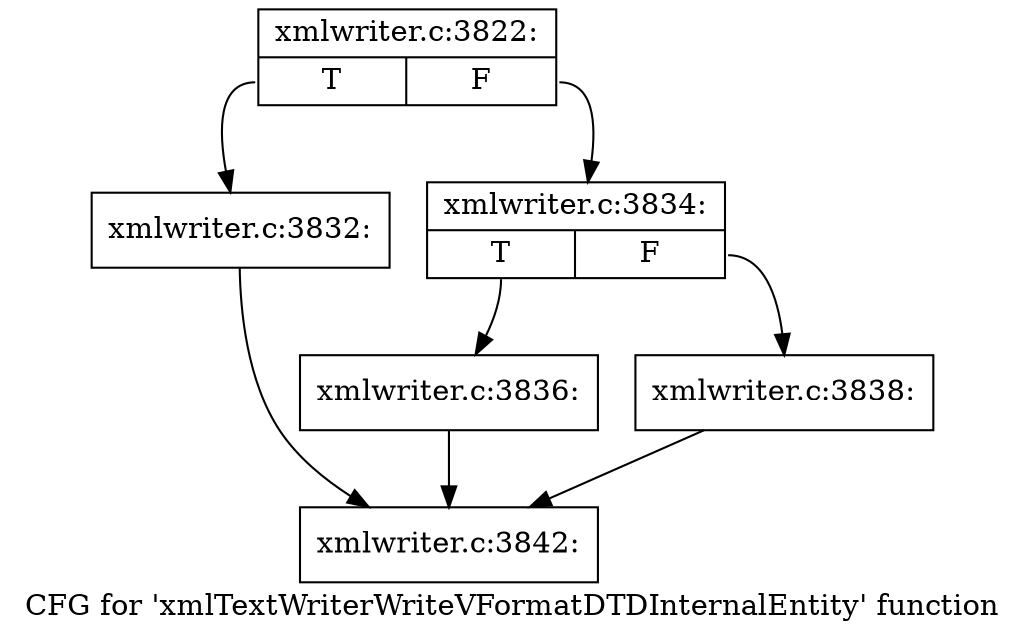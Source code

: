digraph "CFG for 'xmlTextWriterWriteVFormatDTDInternalEntity' function" {
	label="CFG for 'xmlTextWriterWriteVFormatDTDInternalEntity' function";

	Node0x3ffef60 [shape=record,label="{xmlwriter.c:3822:|{<s0>T|<s1>F}}"];
	Node0x3ffef60:s0 -> Node0x40ef600;
	Node0x3ffef60:s1 -> Node0x40ef650;
	Node0x40ef600 [shape=record,label="{xmlwriter.c:3832:}"];
	Node0x40ef600 -> Node0x3fff4b0;
	Node0x40ef650 [shape=record,label="{xmlwriter.c:3834:|{<s0>T|<s1>F}}"];
	Node0x40ef650:s0 -> Node0x40efdb0;
	Node0x40ef650:s1 -> Node0x40efe00;
	Node0x40efdb0 [shape=record,label="{xmlwriter.c:3836:}"];
	Node0x40efdb0 -> Node0x3fff4b0;
	Node0x40efe00 [shape=record,label="{xmlwriter.c:3838:}"];
	Node0x40efe00 -> Node0x3fff4b0;
	Node0x3fff4b0 [shape=record,label="{xmlwriter.c:3842:}"];
}
